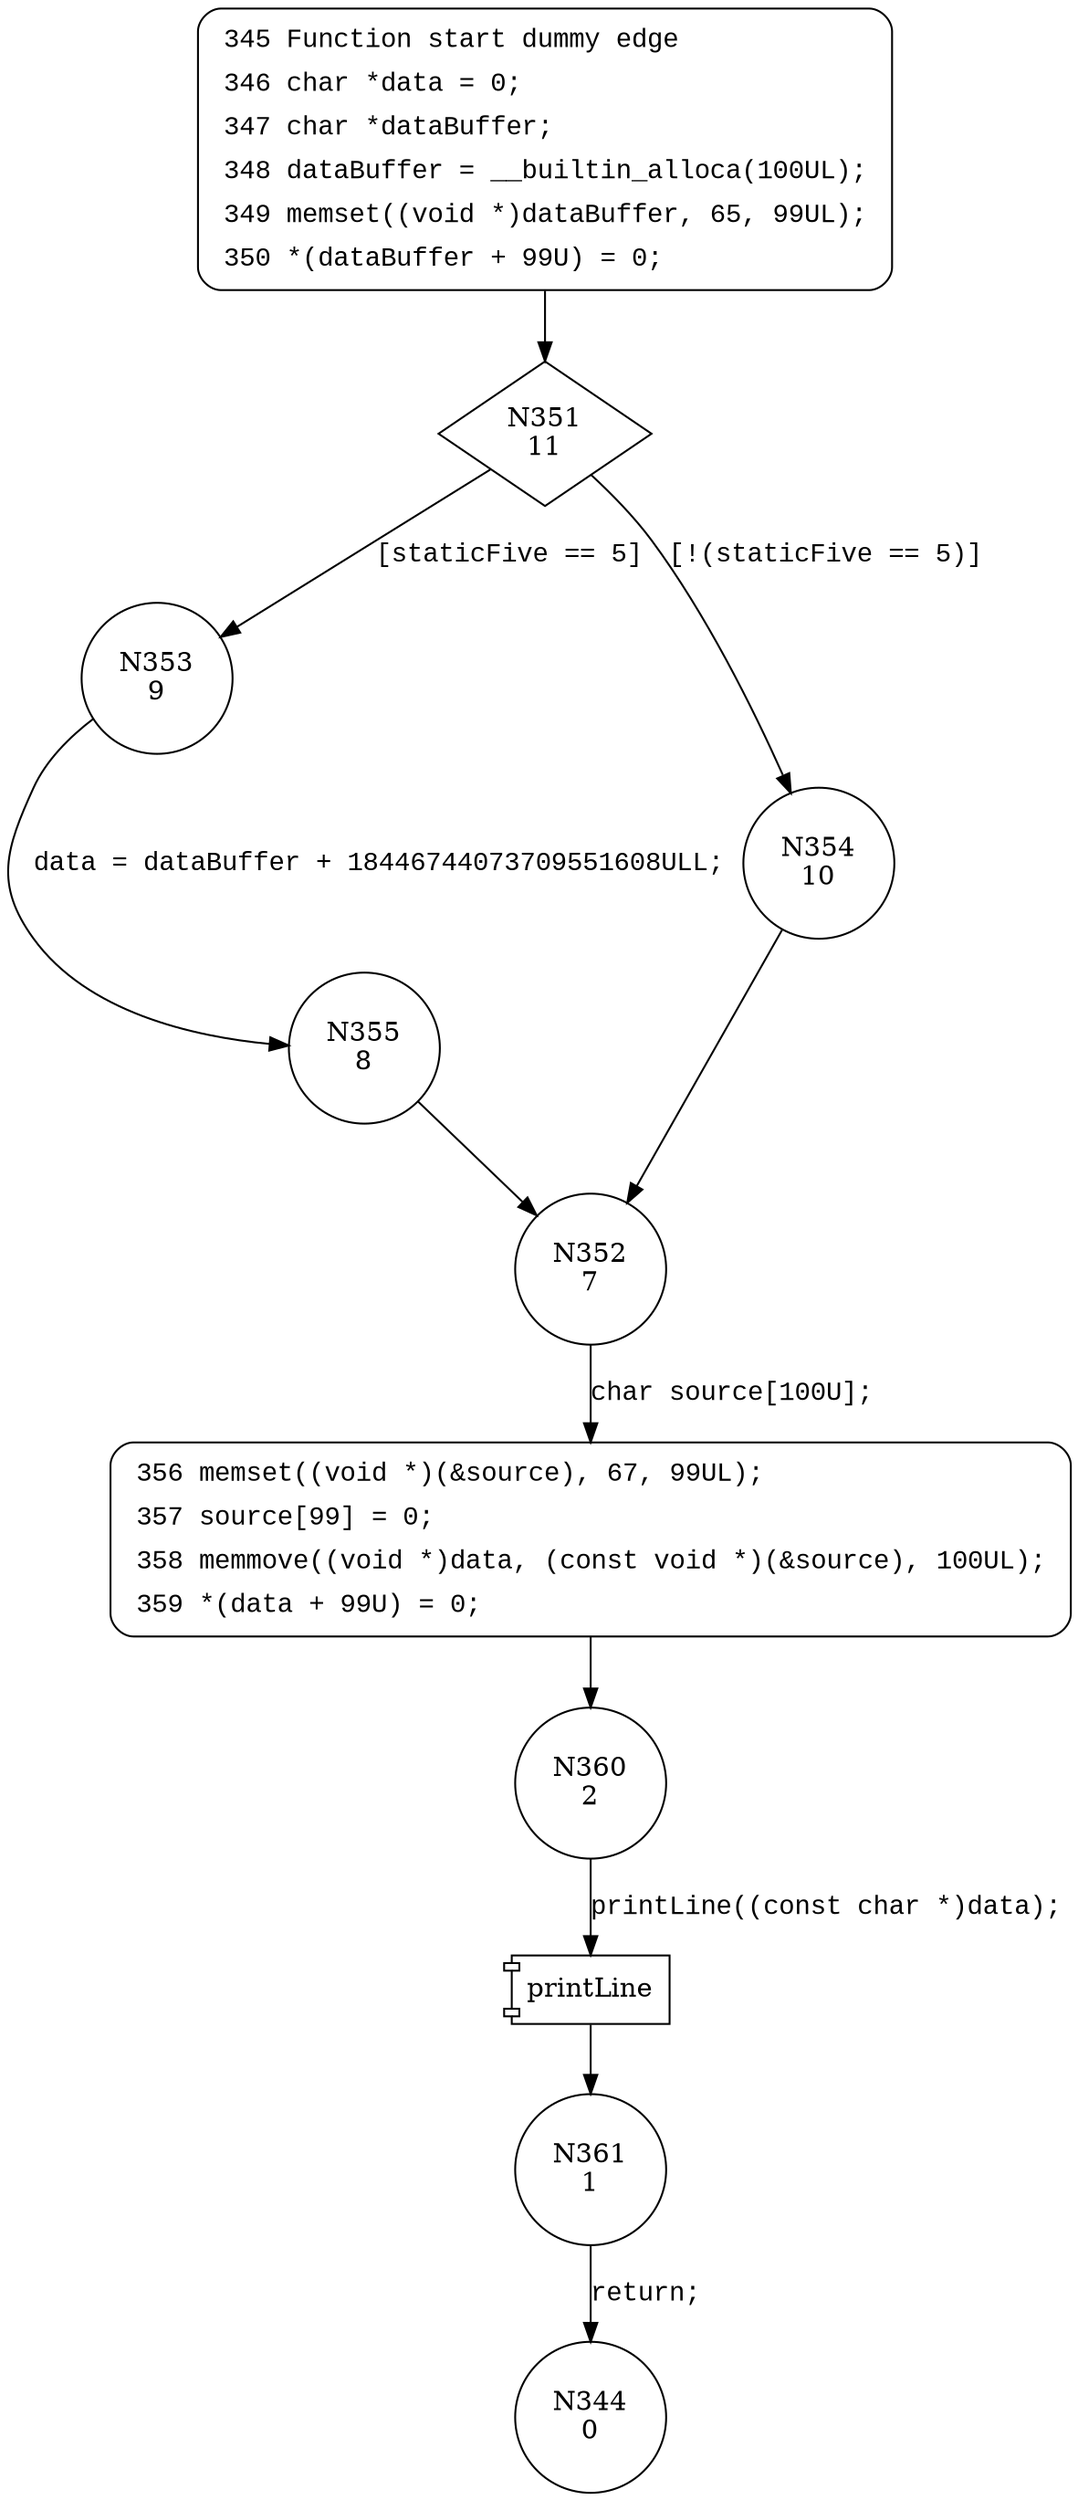digraph CWE124_Buffer_Underwrite__char_alloca_memmove_07_bad {
351 [shape="diamond" label="N351\n11"]
353 [shape="circle" label="N353\n9"]
354 [shape="circle" label="N354\n10"]
352 [shape="circle" label="N352\n7"]
356 [shape="circle" label="N356\n6"]
360 [shape="circle" label="N360\n2"]
361 [shape="circle" label="N361\n1"]
355 [shape="circle" label="N355\n8"]
344 [shape="circle" label="N344\n0"]
345 [style="filled,bold" penwidth="1" fillcolor="white" fontname="Courier New" shape="Mrecord" label=<<table border="0" cellborder="0" cellpadding="3" bgcolor="white"><tr><td align="right">345</td><td align="left">Function start dummy edge</td></tr><tr><td align="right">346</td><td align="left">char *data = 0;</td></tr><tr><td align="right">347</td><td align="left">char *dataBuffer;</td></tr><tr><td align="right">348</td><td align="left">dataBuffer = __builtin_alloca(100UL);</td></tr><tr><td align="right">349</td><td align="left">memset((void *)dataBuffer, 65, 99UL);</td></tr><tr><td align="right">350</td><td align="left">*(dataBuffer + 99U) = 0;</td></tr></table>>]
345 -> 351[label=""]
356 [style="filled,bold" penwidth="1" fillcolor="white" fontname="Courier New" shape="Mrecord" label=<<table border="0" cellborder="0" cellpadding="3" bgcolor="white"><tr><td align="right">356</td><td align="left">memset((void *)(&amp;source), 67, 99UL);</td></tr><tr><td align="right">357</td><td align="left">source[99] = 0;</td></tr><tr><td align="right">358</td><td align="left">memmove((void *)data, (const void *)(&amp;source), 100UL);</td></tr><tr><td align="right">359</td><td align="left">*(data + 99U) = 0;</td></tr></table>>]
356 -> 360[label=""]
351 -> 353 [label="[staticFive == 5]" fontname="Courier New"]
351 -> 354 [label="[!(staticFive == 5)]" fontname="Courier New"]
352 -> 356 [label="char source[100U];" fontname="Courier New"]
100001 [shape="component" label="printLine"]
360 -> 100001 [label="printLine((const char *)data);" fontname="Courier New"]
100001 -> 361 [label="" fontname="Courier New"]
353 -> 355 [label="data = dataBuffer + 18446744073709551608ULL;" fontname="Courier New"]
354 -> 352 [label="" fontname="Courier New"]
361 -> 344 [label="return;" fontname="Courier New"]
355 -> 352 [label="" fontname="Courier New"]
}